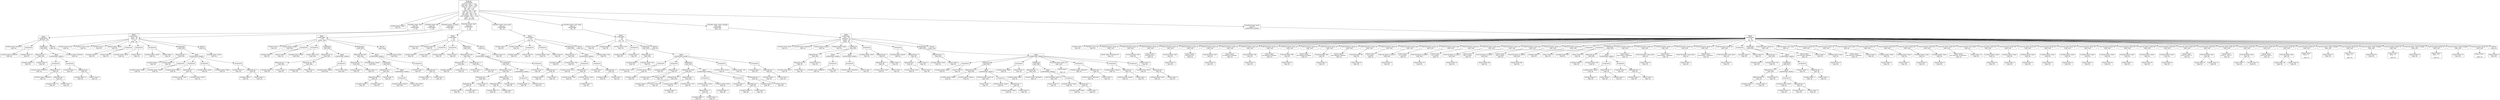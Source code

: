 digraph AST {
1 [shape=box, label="VarDecl name='nums'\ntype: int"];
4 [shape=box, label="VarDecl name='factorial'\ntype: int"];
6 [shape=box, label="Location name='factorial'\ntype: int"];
7 [shape=box, label="Location name='n'\ntype: int"];
5 [shape=box, label="Assignment"];
5 -> 6;
5 -> 7;
10 [shape=box, label="Location name='n'\ntype: int"];
11 [shape=box, label="Literal value=2\ntype: int"];
9 [shape=box, label="BinaryOp op='>'\ntype: bool"];
9 -> 10;
9 -> 11;
14 [shape=box, label="Location name='factorial'\ntype: int"];
16 [shape=box, label="Location name='factorial'\ntype: int"];
18 [shape=box, label="Location name='n'\ntype: int"];
19 [shape=box, label="Literal value=1\ntype: int"];
17 [shape=box, label="BinaryOp op='-'\ntype: int"];
17 -> 18;
17 -> 19;
15 [shape=box, label="BinaryOp op='*'\ntype: int"];
15 -> 16;
15 -> 17;
13 [shape=box, label="Assignment"];
13 -> 14;
13 -> 15;
21 [shape=box, label="Location name='n'\ntype: int"];
23 [shape=box, label="Location name='n'\ntype: int"];
24 [shape=box, label="Literal value=1\ntype: int"];
22 [shape=box, label="BinaryOp op='-'\ntype: int"];
22 -> 23;
22 -> 24;
20 [shape=box, label="Assignment"];
20 -> 21;
20 -> 22;
12 [shape=box, label="Block\nsymbolTable: (empty)"];
12 -> 13;
12 -> 20;
8 [shape=box, label="WhileLoop\ntype: bool"];
8 -> 9;
8 -> 12;
26 [shape=box, label="Location name='factorial'\ntype: int"];
25 [shape=box, label="Return\ntype: int"];
25 -> 26;
3 [shape=box, label="Block\nsymbolTable: \n  factorial : int"];
3 -> 4;
3 -> 5;
3 -> 8;
3 -> 25;
2 [shape=box, label="FuncDecl name='fact'\ntype: int\nsymbolTable: \n  n : int"];
2 -> 3;
29 [shape=box, label="VarDecl name='num1'\ntype: int"];
30 [shape=box, label="VarDecl name='num2'\ntype: int"];
31 [shape=box, label="VarDecl name='i'\ntype: int"];
32 [shape=box, label="VarDecl name='temp'\ntype: int"];
34 [shape=box, label="Location name='i'\ntype: int"];
35 [shape=box, label="Literal value=2\ntype: int"];
33 [shape=box, label="Assignment"];
33 -> 34;
33 -> 35;
37 [shape=box, label="Location name='num1'\ntype: int"];
38 [shape=box, label="Literal value=1\ntype: int"];
36 [shape=box, label="Assignment"];
36 -> 37;
36 -> 38;
40 [shape=box, label="Location name='num2'\ntype: int"];
41 [shape=box, label="Literal value=1\ntype: int"];
39 [shape=box, label="Assignment"];
39 -> 40;
39 -> 41;
44 [shape=box, label="Location name='i'\ntype: int"];
45 [shape=box, label="Location name='n'\ntype: int"];
43 [shape=box, label="BinaryOp op='<'\ntype: bool"];
43 -> 44;
43 -> 45;
48 [shape=box, label="Location name='temp'\ntype: int"];
49 [shape=box, label="Location name='num2'\ntype: int"];
47 [shape=box, label="Assignment"];
47 -> 48;
47 -> 49;
51 [shape=box, label="Location name='num2'\ntype: int"];
53 [shape=box, label="Location name='num1'\ntype: int"];
54 [shape=box, label="Location name='num2'\ntype: int"];
52 [shape=box, label="BinaryOp op='+'\ntype: int"];
52 -> 53;
52 -> 54;
50 [shape=box, label="Assignment"];
50 -> 51;
50 -> 52;
56 [shape=box, label="Location name='num1'\ntype: int"];
57 [shape=box, label="Location name='temp'\ntype: int"];
55 [shape=box, label="Assignment"];
55 -> 56;
55 -> 57;
59 [shape=box, label="Location name='i'\ntype: int"];
61 [shape=box, label="Location name='i'\ntype: int"];
62 [shape=box, label="Literal value=1\ntype: int"];
60 [shape=box, label="BinaryOp op='+'\ntype: int"];
60 -> 61;
60 -> 62;
58 [shape=box, label="Assignment"];
58 -> 59;
58 -> 60;
46 [shape=box, label="Block\nsymbolTable: (empty)"];
46 -> 47;
46 -> 50;
46 -> 55;
46 -> 58;
42 [shape=box, label="WhileLoop\ntype: bool"];
42 -> 43;
42 -> 46;
64 [shape=box, label="Location name='num2'\ntype: int"];
63 [shape=box, label="Return\ntype: int"];
63 -> 64;
28 [shape=box, label="Block\nsymbolTable: \n  num1 : int\n  num2 : int\n  i : int\n  temp : int"];
28 -> 29;
28 -> 30;
28 -> 31;
28 -> 32;
28 -> 33;
28 -> 36;
28 -> 39;
28 -> 42;
28 -> 63;
27 [shape=box, label="FuncDecl name='fib'\ntype: int\nsymbolTable: \n  n : int"];
27 -> 28;
67 [shape=box, label="VarDecl name='i'\ntype: int"];
68 [shape=box, label="VarDecl name='prime'\ntype: bool"];
70 [shape=box, label="Location name='i'\ntype: int"];
71 [shape=box, label="Literal value=2\ntype: int"];
69 [shape=box, label="Assignment"];
69 -> 70;
69 -> 71;
73 [shape=box, label="Location name='prime'\ntype: bool"];
74 [shape=box, label="Literal value=true\ntype: bool"];
72 [shape=box, label="Assignment"];
72 -> 73;
72 -> 74;
78 [shape=box, label="Location name='n'\ntype: int"];
79 [shape=box, label="Literal value=1\ntype: int"];
77 [shape=box, label="BinaryOp op='=='\ntype: bool"];
77 -> 78;
77 -> 79;
81 [shape=box, label="Location name='n'\ntype: int"];
82 [shape=box, label="Literal value=0\ntype: int"];
80 [shape=box, label="BinaryOp op='=='\ntype: bool"];
80 -> 81;
80 -> 82;
76 [shape=box, label="BinaryOp op='||'\ntype: bool"];
76 -> 77;
76 -> 80;
85 [shape=box, label="Location name='prime'\ntype: bool"];
86 [shape=box, label="Literal value=false\ntype: bool"];
84 [shape=box, label="Assignment"];
84 -> 85;
84 -> 86;
83 [shape=box, label="Block\nsymbolTable: (empty)"];
83 -> 84;
75 [shape=box, label="Conditional\ntype: bool"];
75 -> 76;
75 -> 83;
90 [shape=box, label="Location name='i'\ntype: int"];
91 [shape=box, label="Location name='n'\ntype: int"];
89 [shape=box, label="BinaryOp op='<'\ntype: bool"];
89 -> 90;
89 -> 91;
92 [shape=box, label="Location name='prime'\ntype: bool"];
88 [shape=box, label="BinaryOp op='&&'\ntype: bool"];
88 -> 89;
88 -> 92;
97 [shape=box, label="Location name='n'\ntype: int"];
98 [shape=box, label="Location name='i'\ntype: int"];
96 [shape=box, label="BinaryOp op='%'\ntype: int"];
96 -> 97;
96 -> 98;
99 [shape=box, label="Literal value=0\ntype: int"];
95 [shape=box, label="BinaryOp op='=='\ntype: bool"];
95 -> 96;
95 -> 99;
102 [shape=box, label="Location name='prime'\ntype: bool"];
103 [shape=box, label="Literal value=false\ntype: bool"];
101 [shape=box, label="Assignment"];
101 -> 102;
101 -> 103;
100 [shape=box, label="Block\nsymbolTable: (empty)"];
100 -> 101;
94 [shape=box, label="Conditional\ntype: bool"];
94 -> 95;
94 -> 100;
105 [shape=box, label="Location name='i'\ntype: int"];
107 [shape=box, label="Location name='i'\ntype: int"];
108 [shape=box, label="Literal value=1\ntype: int"];
106 [shape=box, label="BinaryOp op='+'\ntype: int"];
106 -> 107;
106 -> 108;
104 [shape=box, label="Assignment"];
104 -> 105;
104 -> 106;
93 [shape=box, label="Block\nsymbolTable: (empty)"];
93 -> 94;
93 -> 104;
87 [shape=box, label="WhileLoop\ntype: bool"];
87 -> 88;
87 -> 93;
110 [shape=box, label="Location name='prime'\ntype: bool"];
109 [shape=box, label="Return\ntype: bool"];
109 -> 110;
66 [shape=box, label="Block\nsymbolTable: \n  i : int\n  prime : bool"];
66 -> 67;
66 -> 68;
66 -> 69;
66 -> 72;
66 -> 75;
66 -> 87;
66 -> 109;
65 [shape=box, label="FuncDecl name='is_prime'\ntype: bool\nsymbolTable: \n  n : int"];
65 -> 66;
113 [shape=box, label="VarDecl name='i'\ntype: int"];
114 [shape=box, label="VarDecl name='g'\ntype: int"];
116 [shape=box, label="Location name='i'\ntype: int"];
117 [shape=box, label="Literal value=1\ntype: int"];
115 [shape=box, label="Assignment"];
115 -> 116;
115 -> 117;
119 [shape=box, label="Location name='g'\ntype: int"];
120 [shape=box, label="Literal value=1\ntype: int"];
118 [shape=box, label="Assignment"];
118 -> 119;
118 -> 120;
124 [shape=box, label="Location name='i'\ntype: int"];
125 [shape=box, label="Location name='a'\ntype: int"];
123 [shape=box, label="BinaryOp op='<='\ntype: bool"];
123 -> 124;
123 -> 125;
127 [shape=box, label="Location name='i'\ntype: int"];
128 [shape=box, label="Location name='b'\ntype: int"];
126 [shape=box, label="BinaryOp op='<='\ntype: bool"];
126 -> 127;
126 -> 128;
122 [shape=box, label="BinaryOp op='&&'\ntype: bool"];
122 -> 123;
122 -> 126;
134 [shape=box, label="Location name='a'\ntype: int"];
135 [shape=box, label="Location name='i'\ntype: int"];
133 [shape=box, label="BinaryOp op='%'\ntype: int"];
133 -> 134;
133 -> 135;
136 [shape=box, label="Literal value=0\ntype: int"];
132 [shape=box, label="BinaryOp op='=='\ntype: bool"];
132 -> 133;
132 -> 136;
139 [shape=box, label="Location name='b'\ntype: int"];
140 [shape=box, label="Location name='i'\ntype: int"];
138 [shape=box, label="BinaryOp op='%'\ntype: int"];
138 -> 139;
138 -> 140;
141 [shape=box, label="Literal value=0\ntype: int"];
137 [shape=box, label="BinaryOp op='=='\ntype: bool"];
137 -> 138;
137 -> 141;
131 [shape=box, label="BinaryOp op='&&'\ntype: bool"];
131 -> 132;
131 -> 137;
144 [shape=box, label="Location name='g'\ntype: int"];
145 [shape=box, label="Location name='i'\ntype: int"];
143 [shape=box, label="Assignment"];
143 -> 144;
143 -> 145;
142 [shape=box, label="Block\nsymbolTable: (empty)"];
142 -> 143;
130 [shape=box, label="Conditional\ntype: bool"];
130 -> 131;
130 -> 142;
147 [shape=box, label="Location name='i'\ntype: int"];
149 [shape=box, label="Location name='i'\ntype: int"];
150 [shape=box, label="Literal value=1\ntype: int"];
148 [shape=box, label="BinaryOp op='+'\ntype: int"];
148 -> 149;
148 -> 150;
146 [shape=box, label="Assignment"];
146 -> 147;
146 -> 148;
129 [shape=box, label="Block\nsymbolTable: (empty)"];
129 -> 130;
129 -> 146;
121 [shape=box, label="WhileLoop\ntype: bool"];
121 -> 122;
121 -> 129;
152 [shape=box, label="Location name='g'\ntype: int"];
151 [shape=box, label="Return\ntype: int"];
151 -> 152;
112 [shape=box, label="Block\nsymbolTable: \n  i : int\n  g : int"];
112 -> 113;
112 -> 114;
112 -> 115;
112 -> 118;
112 -> 121;
112 -> 151;
111 [shape=box, label="FuncDecl name='gcd'\ntype: int\nsymbolTable: \n  a : int\n  b : int"];
111 -> 112;
155 [shape=box, label="VarDecl name='i'\ntype: int"];
156 [shape=box, label="VarDecl name='sum'\ntype: int"];
158 [shape=box, label="Location name='i'\ntype: int"];
159 [shape=box, label="Literal value=0\ntype: int"];
157 [shape=box, label="Assignment"];
157 -> 158;
157 -> 159;
161 [shape=box, label="Location name='sum'\ntype: int"];
162 [shape=box, label="Literal value=0\ntype: int"];
160 [shape=box, label="Assignment"];
160 -> 161;
160 -> 162;
165 [shape=box, label="Location name='i'\ntype: int"];
166 [shape=box, label="Location name='len'\ntype: int"];
164 [shape=box, label="BinaryOp op='<'\ntype: bool"];
164 -> 165;
164 -> 166;
169 [shape=box, label="Location name='sum'\ntype: int"];
171 [shape=box, label="Location name='sum'\ntype: int"];
173 [shape=box, label="Location name='i'\ntype: int"];
172 [shape=box, label="Location name='nums'\ntype: int"];
172 -> 173;
170 [shape=box, label="BinaryOp op='+'\ntype: int"];
170 -> 171;
170 -> 172;
168 [shape=box, label="Assignment"];
168 -> 169;
168 -> 170;
175 [shape=box, label="Location name='i'\ntype: int"];
177 [shape=box, label="Location name='i'\ntype: int"];
178 [shape=box, label="Literal value=1\ntype: int"];
176 [shape=box, label="BinaryOp op='+'\ntype: int"];
176 -> 177;
176 -> 178;
174 [shape=box, label="Assignment"];
174 -> 175;
174 -> 176;
167 [shape=box, label="Block\nsymbolTable: (empty)"];
167 -> 168;
167 -> 174;
163 [shape=box, label="WhileLoop\ntype: bool"];
163 -> 164;
163 -> 167;
180 [shape=box, label="Location name='sum'\ntype: int"];
179 [shape=box, label="Return\ntype: int"];
179 -> 180;
154 [shape=box, label="Block\nsymbolTable: \n  i : int\n  sum : int"];
154 -> 155;
154 -> 156;
154 -> 157;
154 -> 160;
154 -> 163;
154 -> 179;
153 [shape=box, label="FuncDecl name='sum_nums'\ntype: int\nsymbolTable: \n  len : int"];
153 -> 154;
183 [shape=box, label="VarDecl name='i'\ntype: int"];
184 [shape=box, label="VarDecl name='j'\ntype: int"];
185 [shape=box, label="VarDecl name='curr'\ntype: int"];
187 [shape=box, label="Location name='i'\ntype: int"];
188 [shape=box, label="Literal value=1\ntype: int"];
186 [shape=box, label="Assignment"];
186 -> 187;
186 -> 188;
191 [shape=box, label="Location name='i'\ntype: int"];
192 [shape=box, label="Location name='len'\ntype: int"];
190 [shape=box, label="BinaryOp op='<'\ntype: bool"];
190 -> 191;
190 -> 192;
195 [shape=box, label="Location name='curr'\ntype: int"];
197 [shape=box, label="Location name='i'\ntype: int"];
196 [shape=box, label="Location name='nums'\ntype: int"];
196 -> 197;
194 [shape=box, label="Assignment"];
194 -> 195;
194 -> 196;
199 [shape=box, label="Location name='j'\ntype: int"];
201 [shape=box, label="Location name='i'\ntype: int"];
202 [shape=box, label="Literal value=1\ntype: int"];
200 [shape=box, label="BinaryOp op='-'\ntype: int"];
200 -> 201;
200 -> 202;
198 [shape=box, label="Assignment"];
198 -> 199;
198 -> 200;
206 [shape=box, label="Location name='j'\ntype: int"];
207 [shape=box, label="Literal value=0\ntype: int"];
205 [shape=box, label="BinaryOp op='>='\ntype: bool"];
205 -> 206;
205 -> 207;
210 [shape=box, label="Location name='j'\ntype: int"];
209 [shape=box, label="Location name='nums'\ntype: int"];
209 -> 210;
211 [shape=box, label="Location name='curr'\ntype: int"];
208 [shape=box, label="BinaryOp op='>'\ntype: bool"];
208 -> 209;
208 -> 211;
204 [shape=box, label="BinaryOp op='&&'\ntype: bool"];
204 -> 205;
204 -> 208;
216 [shape=box, label="Location name='j'\ntype: int"];
217 [shape=box, label="Literal value=1\ntype: int"];
215 [shape=box, label="BinaryOp op='+'\ntype: int"];
215 -> 216;
215 -> 217;
214 [shape=box, label="Location name='nums'\ntype: int"];
214 -> 215;
219 [shape=box, label="Location name='j'\ntype: int"];
218 [shape=box, label="Location name='nums'\ntype: int"];
218 -> 219;
213 [shape=box, label="Assignment"];
213 -> 214;
213 -> 218;
221 [shape=box, label="Location name='j'\ntype: int"];
223 [shape=box, label="Location name='j'\ntype: int"];
224 [shape=box, label="Literal value=1\ntype: int"];
222 [shape=box, label="BinaryOp op='-'\ntype: int"];
222 -> 223;
222 -> 224;
220 [shape=box, label="Assignment"];
220 -> 221;
220 -> 222;
212 [shape=box, label="Block\nsymbolTable: (empty)"];
212 -> 213;
212 -> 220;
203 [shape=box, label="WhileLoop\ntype: bool"];
203 -> 204;
203 -> 212;
228 [shape=box, label="Location name='j'\ntype: int"];
229 [shape=box, label="Literal value=1\ntype: int"];
227 [shape=box, label="BinaryOp op='+'\ntype: int"];
227 -> 228;
227 -> 229;
226 [shape=box, label="Location name='nums'\ntype: int"];
226 -> 227;
230 [shape=box, label="Location name='curr'\ntype: int"];
225 [shape=box, label="Assignment"];
225 -> 226;
225 -> 230;
232 [shape=box, label="Location name='i'\ntype: int"];
234 [shape=box, label="Location name='i'\ntype: int"];
235 [shape=box, label="Literal value=1\ntype: int"];
233 [shape=box, label="BinaryOp op='+'\ntype: int"];
233 -> 234;
233 -> 235;
231 [shape=box, label="Assignment"];
231 -> 232;
231 -> 233;
193 [shape=box, label="Block\nsymbolTable: (empty)"];
193 -> 194;
193 -> 198;
193 -> 203;
193 -> 225;
193 -> 231;
189 [shape=box, label="WhileLoop\ntype: bool"];
189 -> 190;
189 -> 193;
236 [shape=box, label="Return\ntype: int"];
182 [shape=box, label="Block\nsymbolTable: \n  i : int\n  j : int\n  curr : int"];
182 -> 183;
182 -> 184;
182 -> 185;
182 -> 186;
182 -> 189;
182 -> 236;
181 [shape=box, label="FuncDecl name='sort_nums'\ntype: int\nsymbolTable: \n  len : int"];
181 -> 182;
239 [shape=box, label="VarDecl name='level'\ntype: int"];
240 [shape=box, label="VarDecl name='elements'\ntype: int"];
241 [shape=box, label="VarDecl name='spaces'\ntype: int"];
242 [shape=box, label="VarDecl name='temp'\ntype: int"];
246 [shape=box, label="Location name='base'\ntype: int"];
247 [shape=box, label="Literal value=2\ntype: int"];
245 [shape=box, label="BinaryOp op='%'\ntype: int"];
245 -> 246;
245 -> 247;
248 [shape=box, label="Literal value=0\ntype: int"];
244 [shape=box, label="BinaryOp op='=='\ntype: bool"];
244 -> 245;
244 -> 248;
251 [shape=box, label="Location name='elements'\ntype: int"];
252 [shape=box, label="Literal value=2\ntype: int"];
250 [shape=box, label="Assignment"];
250 -> 251;
250 -> 252;
249 [shape=box, label="Block\nsymbolTable: (empty)"];
249 -> 250;
255 [shape=box, label="Location name='elements'\ntype: int"];
256 [shape=box, label="Literal value=1\ntype: int"];
254 [shape=box, label="Assignment"];
254 -> 255;
254 -> 256;
253 [shape=box, label="Block\nsymbolTable: (empty)"];
253 -> 254;
243 [shape=box, label="Conditional\ntype: bool"];
243 -> 244;
243 -> 249;
243 -> 253;
258 [shape=box, label="Location name='level'\ntype: int"];
261 [shape=box, label="Location name='base'\ntype: int"];
262 [shape=box, label="Literal value=1\ntype: int"];
260 [shape=box, label="BinaryOp op='+'\ntype: int"];
260 -> 261;
260 -> 262;
263 [shape=box, label="Literal value=2\ntype: int"];
259 [shape=box, label="BinaryOp op='/'\ntype: int"];
259 -> 260;
259 -> 263;
257 [shape=box, label="Assignment"];
257 -> 258;
257 -> 259;
265 [shape=box, label="Location name='spaces'\ntype: int"];
268 [shape=box, label="Location name='base'\ntype: int"];
269 [shape=box, label="Literal value=1\ntype: int"];
267 [shape=box, label="BinaryOp op='-'\ntype: int"];
267 -> 268;
267 -> 269;
270 [shape=box, label="Literal value=2\ntype: int"];
266 [shape=box, label="BinaryOp op='/'\ntype: int"];
266 -> 267;
266 -> 270;
264 [shape=box, label="Assignment"];
264 -> 265;
264 -> 266;
273 [shape=box, label="Location name='level'\ntype: int"];
274 [shape=box, label="Literal value=0\ntype: int"];
272 [shape=box, label="BinaryOp op='>'\ntype: bool"];
272 -> 273;
272 -> 274;
277 [shape=box, label="Location name='temp'\ntype: int"];
278 [shape=box, label="Literal value=0\ntype: int"];
276 [shape=box, label="Assignment"];
276 -> 277;
276 -> 278;
281 [shape=box, label="Location name='temp'\ntype: int"];
282 [shape=box, label="Location name='spaces'\ntype: int"];
280 [shape=box, label="BinaryOp op='<'\ntype: bool"];
280 -> 281;
280 -> 282;
285 [shape=box, label="Literal value=' '\ntype: str"];
284 [shape=box, label="FuncCall name='print_str'\ntype: void"];
284 -> 285;
287 [shape=box, label="Location name='temp'\ntype: int"];
289 [shape=box, label="Location name='temp'\ntype: int"];
290 [shape=box, label="Literal value=1\ntype: int"];
288 [shape=box, label="BinaryOp op='+'\ntype: int"];
288 -> 289;
288 -> 290;
286 [shape=box, label="Assignment"];
286 -> 287;
286 -> 288;
283 [shape=box, label="Block\nsymbolTable: (empty)"];
283 -> 284;
283 -> 286;
279 [shape=box, label="WhileLoop\ntype: bool"];
279 -> 280;
279 -> 283;
292 [shape=box, label="Location name='temp'\ntype: int"];
293 [shape=box, label="Literal value=0\ntype: int"];
291 [shape=box, label="Assignment"];
291 -> 292;
291 -> 293;
296 [shape=box, label="Location name='temp'\ntype: int"];
297 [shape=box, label="Location name='elements'\ntype: int"];
295 [shape=box, label="BinaryOp op='<'\ntype: bool"];
295 -> 296;
295 -> 297;
300 [shape=box, label="Literal value='#'\ntype: str"];
299 [shape=box, label="FuncCall name='print_str'\ntype: void"];
299 -> 300;
302 [shape=box, label="Location name='temp'\ntype: int"];
304 [shape=box, label="Location name='temp'\ntype: int"];
305 [shape=box, label="Literal value=1\ntype: int"];
303 [shape=box, label="BinaryOp op='+'\ntype: int"];
303 -> 304;
303 -> 305;
301 [shape=box, label="Assignment"];
301 -> 302;
301 -> 303;
298 [shape=box, label="Block\nsymbolTable: (empty)"];
298 -> 299;
298 -> 301;
294 [shape=box, label="WhileLoop\ntype: bool"];
294 -> 295;
294 -> 298;
307 [shape=box, label="Literal value='\n'\ntype: str"];
306 [shape=box, label="FuncCall name='print_str'\ntype: void"];
306 -> 307;
309 [shape=box, label="Location name='elements'\ntype: int"];
311 [shape=box, label="Location name='elements'\ntype: int"];
312 [shape=box, label="Literal value=2\ntype: int"];
310 [shape=box, label="BinaryOp op='+'\ntype: int"];
310 -> 311;
310 -> 312;
308 [shape=box, label="Assignment"];
308 -> 309;
308 -> 310;
314 [shape=box, label="Location name='spaces'\ntype: int"];
316 [shape=box, label="Location name='spaces'\ntype: int"];
317 [shape=box, label="Literal value=1\ntype: int"];
315 [shape=box, label="BinaryOp op='-'\ntype: int"];
315 -> 316;
315 -> 317;
313 [shape=box, label="Assignment"];
313 -> 314;
313 -> 315;
319 [shape=box, label="Location name='level'\ntype: int"];
321 [shape=box, label="Location name='level'\ntype: int"];
322 [shape=box, label="Literal value=1\ntype: int"];
320 [shape=box, label="BinaryOp op='-'\ntype: int"];
320 -> 321;
320 -> 322;
318 [shape=box, label="Assignment"];
318 -> 319;
318 -> 320;
275 [shape=box, label="Block\nsymbolTable: (empty)"];
275 -> 276;
275 -> 279;
275 -> 291;
275 -> 294;
275 -> 306;
275 -> 308;
275 -> 313;
275 -> 318;
271 [shape=box, label="WhileLoop\ntype: bool"];
271 -> 272;
271 -> 275;
323 [shape=box, label="Return\ntype: void"];
238 [shape=box, label="Block\nsymbolTable: \n  level : int\n  elements : int\n  spaces : int\n  temp : int"];
238 -> 239;
238 -> 240;
238 -> 241;
238 -> 242;
238 -> 243;
238 -> 257;
238 -> 264;
238 -> 271;
238 -> 323;
237 [shape=box, label="FuncDecl name='draw_triangle'\ntype: void\nsymbolTable: \n  base : int"];
237 -> 238;
326 [shape=box, label="VarDecl name='i'\ntype: int"];
327 [shape=box, label="VarDecl name='len'\ntype: int"];
329 [shape=box, label="Literal value='Factorial of 2: '\ntype: str"];
328 [shape=box, label="FuncCall name='print_str'\ntype: void"];
328 -> 329;
332 [shape=box, label="Literal value=2\ntype: int"];
331 [shape=box, label="FuncCall name='fact'\ntype: int"];
331 -> 332;
330 [shape=box, label="FuncCall name='print_int'\ntype: void"];
330 -> 331;
334 [shape=box, label="Literal value='\nFactorial of 3: '\ntype: str"];
333 [shape=box, label="FuncCall name='print_str'\ntype: void"];
333 -> 334;
337 [shape=box, label="Literal value=3\ntype: int"];
336 [shape=box, label="FuncCall name='fact'\ntype: int"];
336 -> 337;
335 [shape=box, label="FuncCall name='print_int'\ntype: void"];
335 -> 336;
339 [shape=box, label="Literal value='\nFactorial of 8: '\ntype: str"];
338 [shape=box, label="FuncCall name='print_str'\ntype: void"];
338 -> 339;
342 [shape=box, label="Literal value=8\ntype: int"];
341 [shape=box, label="FuncCall name='fact'\ntype: int"];
341 -> 342;
340 [shape=box, label="FuncCall name='print_int'\ntype: void"];
340 -> 341;
344 [shape=box, label="Literal value='\n1st Fibonacci Number: '\ntype: str"];
343 [shape=box, label="FuncCall name='print_str'\ntype: void"];
343 -> 344;
347 [shape=box, label="Literal value=1\ntype: int"];
346 [shape=box, label="FuncCall name='fib'\ntype: int"];
346 -> 347;
345 [shape=box, label="FuncCall name='print_int'\ntype: void"];
345 -> 346;
349 [shape=box, label="Literal value='\n3rd Fibonacci Number: '\ntype: str"];
348 [shape=box, label="FuncCall name='print_str'\ntype: void"];
348 -> 349;
352 [shape=box, label="Literal value=3\ntype: int"];
351 [shape=box, label="FuncCall name='fib'\ntype: int"];
351 -> 352;
350 [shape=box, label="FuncCall name='print_int'\ntype: void"];
350 -> 351;
354 [shape=box, label="Literal value='\n4th Fibonacci Number: '\ntype: str"];
353 [shape=box, label="FuncCall name='print_str'\ntype: void"];
353 -> 354;
357 [shape=box, label="Literal value=4\ntype: int"];
356 [shape=box, label="FuncCall name='fib'\ntype: int"];
356 -> 357;
355 [shape=box, label="FuncCall name='print_int'\ntype: void"];
355 -> 356;
359 [shape=box, label="Literal value='\n8th Fibonacci Number: '\ntype: str"];
358 [shape=box, label="FuncCall name='print_str'\ntype: void"];
358 -> 359;
362 [shape=box, label="Literal value=8\ntype: int"];
361 [shape=box, label="FuncCall name='fib'\ntype: int"];
361 -> 362;
360 [shape=box, label="FuncCall name='print_int'\ntype: void"];
360 -> 361;
364 [shape=box, label="Literal value='\n3 is prime: '\ntype: str"];
363 [shape=box, label="FuncCall name='print_str'\ntype: void"];
363 -> 364;
367 [shape=box, label="Literal value=2\ntype: int"];
366 [shape=box, label="FuncCall name='is_prime'\ntype: bool"];
366 -> 367;
365 [shape=box, label="FuncCall name='print_bool'\ntype: void"];
365 -> 366;
369 [shape=box, label="Literal value='\n12 is prime: '\ntype: str"];
368 [shape=box, label="FuncCall name='print_str'\ntype: void"];
368 -> 369;
372 [shape=box, label="Literal value=12\ntype: int"];
371 [shape=box, label="FuncCall name='is_prime'\ntype: bool"];
371 -> 372;
370 [shape=box, label="FuncCall name='print_bool'\ntype: void"];
370 -> 371;
374 [shape=box, label="Literal value='\n31 is prime: '\ntype: str"];
373 [shape=box, label="FuncCall name='print_str'\ntype: void"];
373 -> 374;
377 [shape=box, label="Literal value=31\ntype: int"];
376 [shape=box, label="FuncCall name='is_prime'\ntype: bool"];
376 -> 377;
375 [shape=box, label="FuncCall name='print_bool'\ntype: void"];
375 -> 376;
379 [shape=box, label="Literal value='\n443 is prime: '\ntype: str"];
378 [shape=box, label="FuncCall name='print_str'\ntype: void"];
378 -> 379;
382 [shape=box, label="Literal value=443\ntype: int"];
381 [shape=box, label="FuncCall name='is_prime'\ntype: bool"];
381 -> 382;
380 [shape=box, label="FuncCall name='print_bool'\ntype: void"];
380 -> 381;
384 [shape=box, label="Literal value='\n445 is prime: '\ntype: str"];
383 [shape=box, label="FuncCall name='print_str'\ntype: void"];
383 -> 384;
387 [shape=box, label="Literal value=445\ntype: int"];
386 [shape=box, label="FuncCall name='is_prime'\ntype: bool"];
386 -> 387;
385 [shape=box, label="FuncCall name='print_bool'\ntype: void"];
385 -> 386;
389 [shape=box, label="Location name='i'\ntype: int"];
390 [shape=box, label="Literal value=0\ntype: int"];
388 [shape=box, label="Assignment"];
388 -> 389;
388 -> 390;
392 [shape=box, label="Location name='len'\ntype: int"];
393 [shape=box, label="Literal value=10\ntype: int"];
391 [shape=box, label="Assignment"];
391 -> 392;
391 -> 393;
396 [shape=box, label="Location name='i'\ntype: int"];
397 [shape=box, label="Location name='len'\ntype: int"];
395 [shape=box, label="BinaryOp op='<'\ntype: bool"];
395 -> 396;
395 -> 397;
401 [shape=box, label="Location name='i'\ntype: int"];
400 [shape=box, label="Location name='nums'\ntype: int"];
400 -> 401;
403 [shape=box, label="Literal value=1\ntype: int"];
404 [shape=box, label="Location name='i'\ntype: int"];
402 [shape=box, label="BinaryOp op='+'\ntype: int"];
402 -> 403;
402 -> 404;
399 [shape=box, label="Assignment"];
399 -> 400;
399 -> 402;
406 [shape=box, label="Location name='i'\ntype: int"];
408 [shape=box, label="Location name='i'\ntype: int"];
409 [shape=box, label="Literal value=1\ntype: int"];
407 [shape=box, label="BinaryOp op='+'\ntype: int"];
407 -> 408;
407 -> 409;
405 [shape=box, label="Assignment"];
405 -> 406;
405 -> 407;
398 [shape=box, label="Block\nsymbolTable: (empty)"];
398 -> 399;
398 -> 405;
394 [shape=box, label="WhileLoop\ntype: bool"];
394 -> 395;
394 -> 398;
411 [shape=box, label="Literal value='\nSum of first 0 elements: '\ntype: str"];
410 [shape=box, label="FuncCall name='print_str'\ntype: void"];
410 -> 411;
414 [shape=box, label="Literal value=0\ntype: int"];
413 [shape=box, label="FuncCall name='sum_nums'\ntype: int"];
413 -> 414;
412 [shape=box, label="FuncCall name='print_int'\ntype: void"];
412 -> 413;
416 [shape=box, label="Literal value='\nSum of first 1 elements: '\ntype: str"];
415 [shape=box, label="FuncCall name='print_str'\ntype: void"];
415 -> 416;
419 [shape=box, label="Literal value=1\ntype: int"];
418 [shape=box, label="FuncCall name='sum_nums'\ntype: int"];
418 -> 419;
417 [shape=box, label="FuncCall name='print_int'\ntype: void"];
417 -> 418;
421 [shape=box, label="Literal value='\nSum of first 2 elements: '\ntype: str"];
420 [shape=box, label="FuncCall name='print_str'\ntype: void"];
420 -> 421;
424 [shape=box, label="Literal value=2\ntype: int"];
423 [shape=box, label="FuncCall name='sum_nums'\ntype: int"];
423 -> 424;
422 [shape=box, label="FuncCall name='print_int'\ntype: void"];
422 -> 423;
426 [shape=box, label="Location name='i'\ntype: int"];
427 [shape=box, label="Literal value=0\ntype: int"];
425 [shape=box, label="Assignment"];
425 -> 426;
425 -> 427;
430 [shape=box, label="Location name='i'\ntype: int"];
431 [shape=box, label="Location name='len'\ntype: int"];
429 [shape=box, label="BinaryOp op='<'\ntype: bool"];
429 -> 430;
429 -> 431;
436 [shape=box, label="Location name='i'\ntype: int"];
437 [shape=box, label="Literal value=2\ntype: int"];
435 [shape=box, label="BinaryOp op='%'\ntype: int"];
435 -> 436;
435 -> 437;
438 [shape=box, label="Literal value=0\ntype: int"];
434 [shape=box, label="BinaryOp op='=='\ntype: bool"];
434 -> 435;
434 -> 438;
442 [shape=box, label="Location name='i'\ntype: int"];
441 [shape=box, label="Location name='nums'\ntype: int"];
441 -> 442;
444 [shape=box, label="Location name='i'\ntype: int"];
445 [shape=box, label="Literal value=3\ntype: int"];
443 [shape=box, label="BinaryOp op='*'\ntype: int"];
443 -> 444;
443 -> 445;
440 [shape=box, label="Assignment"];
440 -> 441;
440 -> 443;
439 [shape=box, label="Block\nsymbolTable: (empty)"];
439 -> 440;
433 [shape=box, label="Conditional\ntype: bool"];
433 -> 434;
433 -> 439;
447 [shape=box, label="Location name='i'\ntype: int"];
449 [shape=box, label="Location name='i'\ntype: int"];
450 [shape=box, label="Literal value=1\ntype: int"];
448 [shape=box, label="BinaryOp op='+'\ntype: int"];
448 -> 449;
448 -> 450;
446 [shape=box, label="Assignment"];
446 -> 447;
446 -> 448;
432 [shape=box, label="Block\nsymbolTable: (empty)"];
432 -> 433;
432 -> 446;
428 [shape=box, label="WhileLoop\ntype: bool"];
428 -> 429;
428 -> 432;
452 [shape=box, label="Literal value='\nSort the first element: '\ntype: str"];
451 [shape=box, label="FuncCall name='print_str'\ntype: void"];
451 -> 452;
454 [shape=box, label="Literal value=1\ntype: int"];
453 [shape=box, label="FuncCall name='sort_nums'\ntype: int"];
453 -> 454;
457 [shape=box, label="Literal value=0\ntype: int"];
456 [shape=box, label="Location name='nums'\ntype: int"];
456 -> 457;
455 [shape=box, label="FuncCall name='print_int'\ntype: void"];
455 -> 456;
459 [shape=box, label="Literal value='\nSort the first 4 elements: '\ntype: str"];
458 [shape=box, label="FuncCall name='print_str'\ntype: void"];
458 -> 459;
461 [shape=box, label="Literal value=4\ntype: int"];
460 [shape=box, label="FuncCall name='sort_nums'\ntype: int"];
460 -> 461;
464 [shape=box, label="Literal value=0\ntype: int"];
463 [shape=box, label="Location name='nums'\ntype: int"];
463 -> 464;
462 [shape=box, label="FuncCall name='print_int'\ntype: void"];
462 -> 463;
467 [shape=box, label="Literal value=1\ntype: int"];
466 [shape=box, label="Location name='nums'\ntype: int"];
466 -> 467;
465 [shape=box, label="FuncCall name='print_int'\ntype: void"];
465 -> 466;
470 [shape=box, label="Literal value=2\ntype: int"];
469 [shape=box, label="Location name='nums'\ntype: int"];
469 -> 470;
468 [shape=box, label="FuncCall name='print_int'\ntype: void"];
468 -> 469;
473 [shape=box, label="Literal value=3\ntype: int"];
472 [shape=box, label="Location name='nums'\ntype: int"];
472 -> 473;
471 [shape=box, label="FuncCall name='print_int'\ntype: void"];
471 -> 472;
475 [shape=box, label="Literal value='\nSort the first 10 elements: '\ntype: str"];
474 [shape=box, label="FuncCall name='print_str'\ntype: void"];
474 -> 475;
477 [shape=box, label="Literal value=10\ntype: int"];
476 [shape=box, label="FuncCall name='sort_nums'\ntype: int"];
476 -> 477;
480 [shape=box, label="Literal value=0\ntype: int"];
479 [shape=box, label="Location name='nums'\ntype: int"];
479 -> 480;
478 [shape=box, label="FuncCall name='print_int'\ntype: void"];
478 -> 479;
483 [shape=box, label="Literal value=1\ntype: int"];
482 [shape=box, label="Location name='nums'\ntype: int"];
482 -> 483;
481 [shape=box, label="FuncCall name='print_int'\ntype: void"];
481 -> 482;
486 [shape=box, label="Literal value=2\ntype: int"];
485 [shape=box, label="Location name='nums'\ntype: int"];
485 -> 486;
484 [shape=box, label="FuncCall name='print_int'\ntype: void"];
484 -> 485;
489 [shape=box, label="Literal value=3\ntype: int"];
488 [shape=box, label="Location name='nums'\ntype: int"];
488 -> 489;
487 [shape=box, label="FuncCall name='print_int'\ntype: void"];
487 -> 488;
492 [shape=box, label="Literal value=4\ntype: int"];
491 [shape=box, label="Location name='nums'\ntype: int"];
491 -> 492;
490 [shape=box, label="FuncCall name='print_int'\ntype: void"];
490 -> 491;
495 [shape=box, label="Literal value=5\ntype: int"];
494 [shape=box, label="Location name='nums'\ntype: int"];
494 -> 495;
493 [shape=box, label="FuncCall name='print_int'\ntype: void"];
493 -> 494;
498 [shape=box, label="Literal value=6\ntype: int"];
497 [shape=box, label="Location name='nums'\ntype: int"];
497 -> 498;
496 [shape=box, label="FuncCall name='print_int'\ntype: void"];
496 -> 497;
501 [shape=box, label="Literal value=7\ntype: int"];
500 [shape=box, label="Location name='nums'\ntype: int"];
500 -> 501;
499 [shape=box, label="FuncCall name='print_int'\ntype: void"];
499 -> 500;
504 [shape=box, label="Literal value=8\ntype: int"];
503 [shape=box, label="Location name='nums'\ntype: int"];
503 -> 504;
502 [shape=box, label="FuncCall name='print_int'\ntype: void"];
502 -> 503;
507 [shape=box, label="Literal value=9\ntype: int"];
506 [shape=box, label="Location name='nums'\ntype: int"];
506 -> 507;
505 [shape=box, label="FuncCall name='print_int'\ntype: void"];
505 -> 506;
509 [shape=box, label="Literal value='\nGCD of 8 and 12: '\ntype: str"];
508 [shape=box, label="FuncCall name='print_str'\ntype: void"];
508 -> 509;
512 [shape=box, label="Literal value=8\ntype: int"];
513 [shape=box, label="Literal value=12\ntype: int"];
511 [shape=box, label="FuncCall name='gcd'\ntype: int"];
511 -> 512;
511 -> 513;
510 [shape=box, label="FuncCall name='print_int'\ntype: void"];
510 -> 511;
515 [shape=box, label="Literal value='\nGCD of 7 and 12: '\ntype: str"];
514 [shape=box, label="FuncCall name='print_str'\ntype: void"];
514 -> 515;
518 [shape=box, label="Literal value=7\ntype: int"];
519 [shape=box, label="Literal value=12\ntype: int"];
517 [shape=box, label="FuncCall name='gcd'\ntype: int"];
517 -> 518;
517 -> 519;
516 [shape=box, label="FuncCall name='print_int'\ntype: void"];
516 -> 517;
521 [shape=box, label="Literal value='\nGCD of 36 and 6: '\ntype: str"];
520 [shape=box, label="FuncCall name='print_str'\ntype: void"];
520 -> 521;
524 [shape=box, label="Literal value=36\ntype: int"];
525 [shape=box, label="Literal value=6\ntype: int"];
523 [shape=box, label="FuncCall name='gcd'\ntype: int"];
523 -> 524;
523 -> 525;
522 [shape=box, label="FuncCall name='print_int'\ntype: void"];
522 -> 523;
527 [shape=box, label="Literal value='\nBase = 3 \n'\ntype: str"];
526 [shape=box, label="FuncCall name='print_str'\ntype: void"];
526 -> 527;
529 [shape=box, label="Literal value=3\ntype: int"];
528 [shape=box, label="FuncCall name='draw_triangle'\ntype: void"];
528 -> 529;
531 [shape=box, label="Literal value='\nBase = 4 \n'\ntype: str"];
530 [shape=box, label="FuncCall name='print_str'\ntype: void"];
530 -> 531;
533 [shape=box, label="Literal value=4\ntype: int"];
532 [shape=box, label="FuncCall name='draw_triangle'\ntype: void"];
532 -> 533;
535 [shape=box, label="Literal value='\nBase = 9 \n'\ntype: str"];
534 [shape=box, label="FuncCall name='print_str'\ntype: void"];
534 -> 535;
537 [shape=box, label="Literal value=9\ntype: int"];
536 [shape=box, label="FuncCall name='draw_triangle'\ntype: void"];
536 -> 537;
539 [shape=box, label="Literal value='\nBase = 12 \n'\ntype: str"];
538 [shape=box, label="FuncCall name='print_str'\ntype: void"];
538 -> 539;
541 [shape=box, label="Literal value=12\ntype: int"];
540 [shape=box, label="FuncCall name='draw_triangle'\ntype: void"];
540 -> 541;
543 [shape=box, label="Literal value='\n'\ntype: str"];
542 [shape=box, label="FuncCall name='print_str'\ntype: void"];
542 -> 543;
545 [shape=box, label="Literal value=2\ntype: int"];
544 [shape=box, label="Return\ntype: int"];
544 -> 545;
325 [shape=box, label="Block\nsymbolTable: \n  i : int\n  len : int"];
325 -> 326;
325 -> 327;
325 -> 328;
325 -> 330;
325 -> 333;
325 -> 335;
325 -> 338;
325 -> 340;
325 -> 343;
325 -> 345;
325 -> 348;
325 -> 350;
325 -> 353;
325 -> 355;
325 -> 358;
325 -> 360;
325 -> 363;
325 -> 365;
325 -> 368;
325 -> 370;
325 -> 373;
325 -> 375;
325 -> 378;
325 -> 380;
325 -> 383;
325 -> 385;
325 -> 388;
325 -> 391;
325 -> 394;
325 -> 410;
325 -> 412;
325 -> 415;
325 -> 417;
325 -> 420;
325 -> 422;
325 -> 425;
325 -> 428;
325 -> 451;
325 -> 453;
325 -> 455;
325 -> 458;
325 -> 460;
325 -> 462;
325 -> 465;
325 -> 468;
325 -> 471;
325 -> 474;
325 -> 476;
325 -> 478;
325 -> 481;
325 -> 484;
325 -> 487;
325 -> 490;
325 -> 493;
325 -> 496;
325 -> 499;
325 -> 502;
325 -> 505;
325 -> 508;
325 -> 510;
325 -> 514;
325 -> 516;
325 -> 520;
325 -> 522;
325 -> 526;
325 -> 528;
325 -> 530;
325 -> 532;
325 -> 534;
325 -> 536;
325 -> 538;
325 -> 540;
325 -> 542;
325 -> 544;
324 [shape=box, label="FuncDecl name='main'\ntype: int\nsymbolTable: (empty)"];
324 -> 325;
0 [shape=box, label="Program\nsymbolTable: \n  print_int : (int) -> void\n  print_bool : (bool) -> void\n  print_str : (str) -> void\n  fact : (int) -> int\n  fib : (int) -> int\n  is_prime : (int) -> bool\n  gcd : (int, int) -> int\n  sum_nums : (int) -> int\n  sort_nums : (int) -> int\n  draw_triangle : (int) -> void\n  main : () -> int\n  nums : int [100]"];
0 -> 1;
0 -> 2;
0 -> 27;
0 -> 65;
0 -> 111;
0 -> 153;
0 -> 181;
0 -> 237;
0 -> 324;
}
